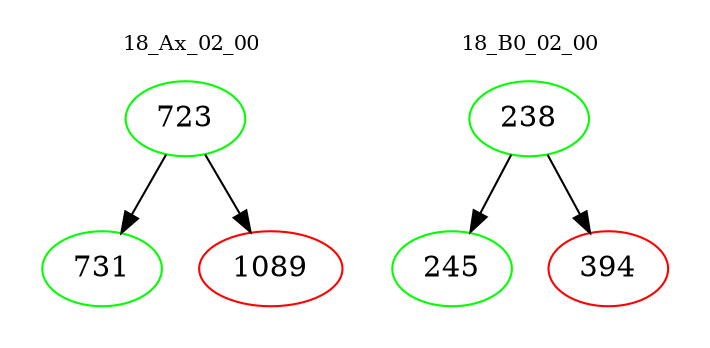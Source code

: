 digraph{
subgraph cluster_0 {
color = white
label = "18_Ax_02_00";
fontsize=10;
T0_723 [label="723", color="green"]
T0_723 -> T0_731 [color="black"]
T0_731 [label="731", color="green"]
T0_723 -> T0_1089 [color="black"]
T0_1089 [label="1089", color="red"]
}
subgraph cluster_1 {
color = white
label = "18_B0_02_00";
fontsize=10;
T1_238 [label="238", color="green"]
T1_238 -> T1_245 [color="black"]
T1_245 [label="245", color="green"]
T1_238 -> T1_394 [color="black"]
T1_394 [label="394", color="red"]
}
}
